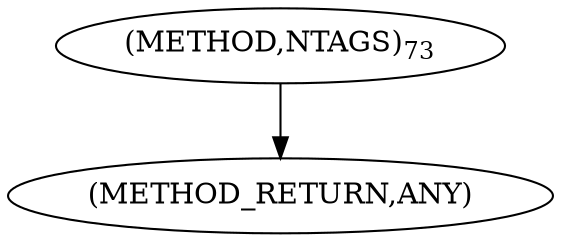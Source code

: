 digraph "NTAGS" {  
"100069" [label = <(METHOD,NTAGS)<SUB>73</SUB>> ]
"100070" [label = <(METHOD_RETURN,ANY)> ]
  "100069" -> "100070" 
}
